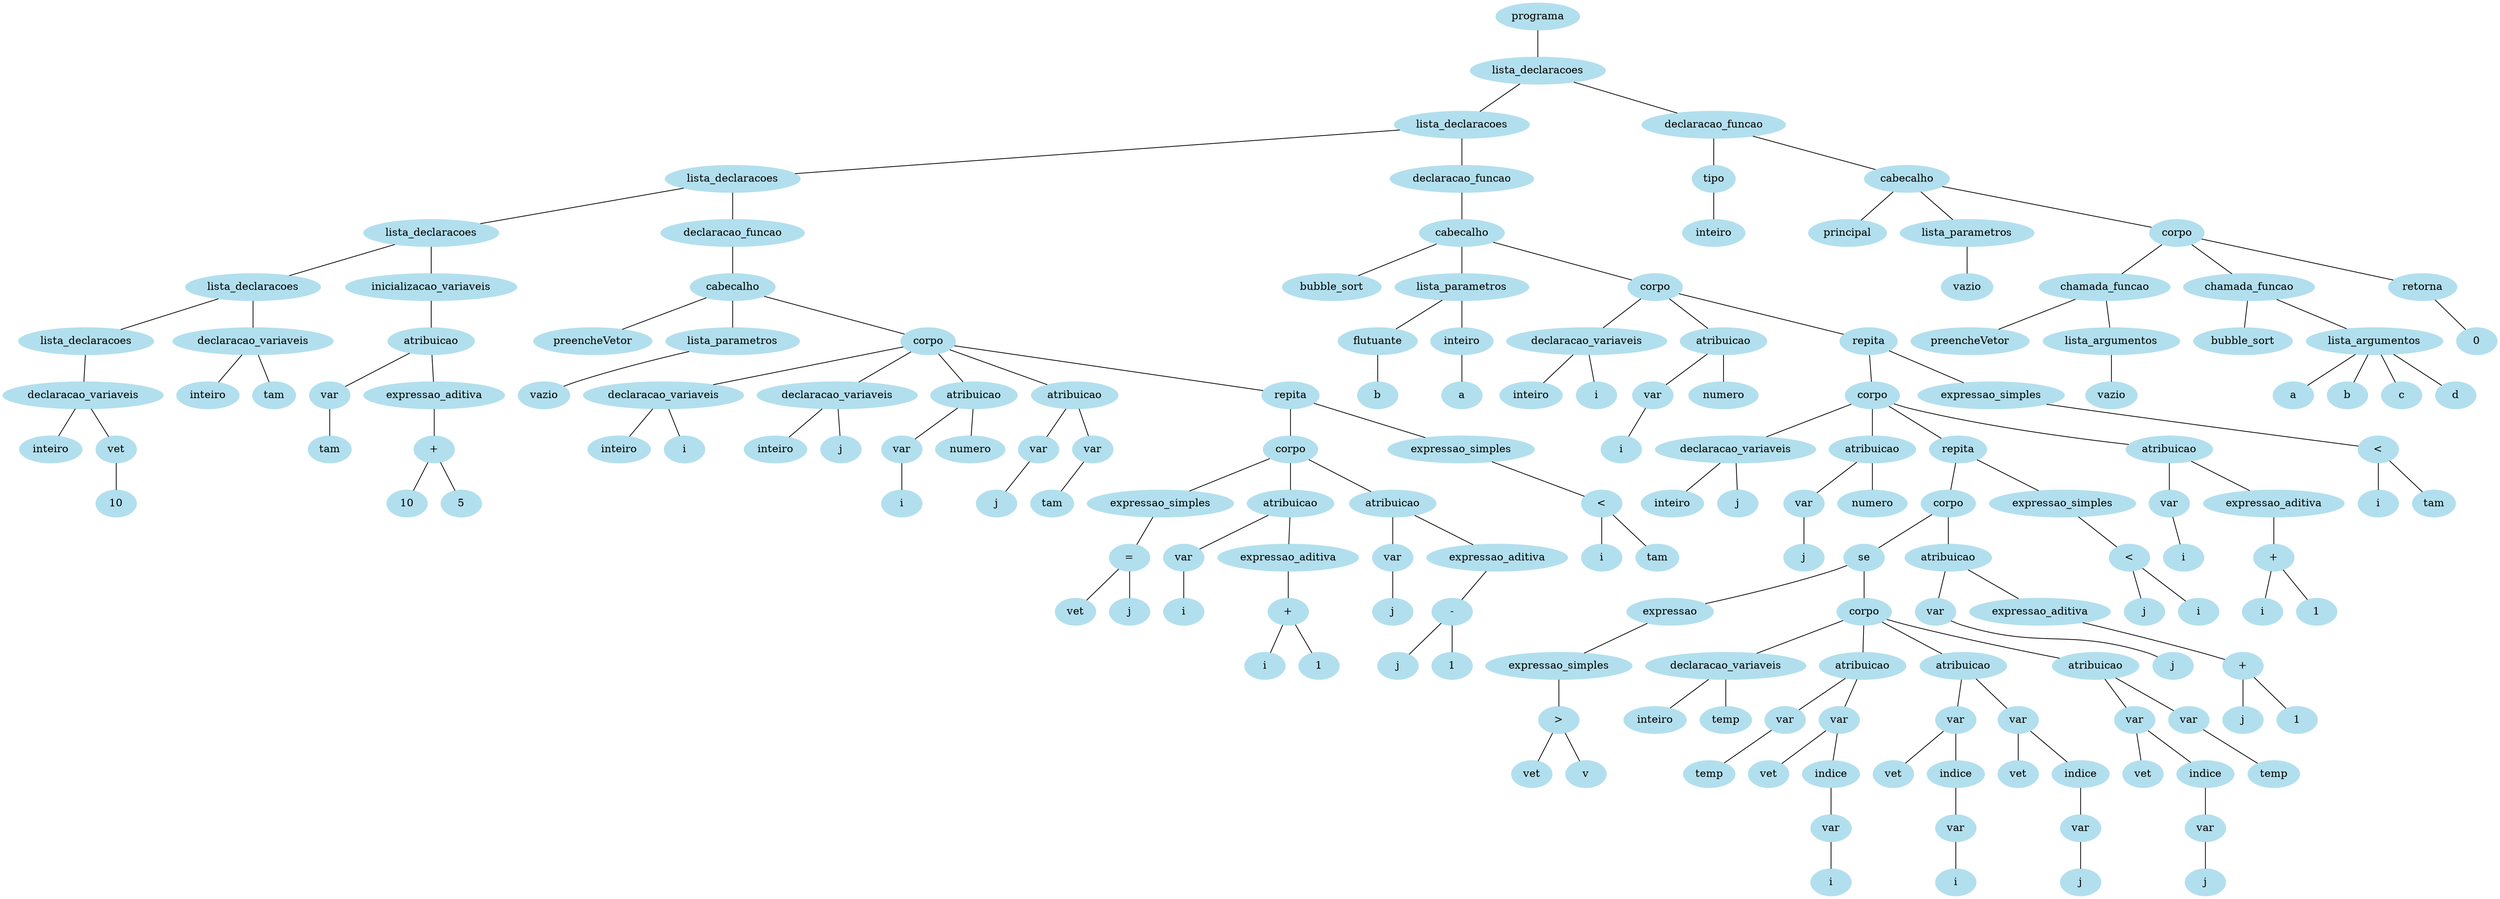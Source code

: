 strict graph G {
	node [color=lightblue2 style=filled]
	51254544 [label=programa]
	51302352 [label=lista_declaracoes]
	51254544 -- 51302352
	51302352 [label=lista_declaracoes]
	51255216 [label=lista_declaracoes]
	51302352 -- 51255216
	51255216 [label=lista_declaracoes]
	51230896 [label=lista_declaracoes]
	51255216 -- 51230896
	51230896 [label=lista_declaracoes]
	51228752 [label=lista_declaracoes]
	51230896 -- 51228752
	51228752 [label=lista_declaracoes]
	51229008 [label=lista_declaracoes]
	51228752 -- 51229008
	51229008 [label=lista_declaracoes]
	51175376 [label=lista_declaracoes]
	51229008 -- 51175376
	51175376 [label=lista_declaracoes]
	51174992 [label=declaracao_variaveis]
	51175376 -- 51174992
	51174992 [label=declaracao_variaveis]
	51298544 [label=inteiro]
	51174992 -- 51298544
	51298544 [label=inteiro]
	51174800 [label=vet]
	51174992 -- 51174800
	51174800 [label=vet]
	51302224 [label=10]
	51174800 -- 51302224
	51302224 [label=10]
	51228848 [label=declaracao_variaveis]
	51229008 -- 51228848
	51228848 [label=declaracao_variaveis]
	51174928 [label=inteiro]
	51228848 -- 51174928
	51174928 [label=inteiro]
	51175344 [label=tam]
	51228848 -- 51175344
	51175344 [label=tam]
	51228944 [label=inicializacao_variaveis]
	51228752 -- 51228944
	51228944 [label=inicializacao_variaveis]
	51229104 [label=atribuicao]
	51228944 -- 51229104
	51229104 [label=atribuicao]
	51174864 [label=var]
	51229104 -- 51174864
	1536639366 [label=tam]
	51174864 -- 1536639366
	51174864 [label=var]
	51229456 [label=expressao_aditiva]
	51229104 -- 51229456
	51229456 [label=expressao_aditiva]
	51229552 [label="+"]
	51229456 -- 51229552
	51229552 [label="+"]
	51229392 [label=10]
	51229552 -- 51229392
	51229392 [label=10]
	51229264 [label=5]
	51229552 -- 51229264
	51229264 [label=5]
	51229488 [label=declaracao_funcao]
	51230896 -- 51229488
	51229488 [label=declaracao_funcao]
	51230800 [label=cabecalho]
	51229488 -- 51230800
	1535536244 [label=preencheVetor]
	51230800 -- 1535536244
	51230800 [label=cabecalho]
	51228880 [label=lista_parametros]
	51230800 -- 51228880
	51228880 [label=lista_parametros]
	51175120 [label=vazio]
	51228880 -- 51175120
	51175120 [label=vazio]
	51254448 [label=corpo]
	51230800 -- 51254448
	51254448 [label=corpo]
	51229680 [label=declaracao_variaveis]
	51254448 -- 51229680
	51229680 [label=declaracao_variaveis]
	51230096 [label=inteiro]
	51229680 -- 51230096
	51230096 [label=inteiro]
	51229776 [label=i]
	51229680 -- 51229776
	51229776 [label=i]
	51230128 [label=declaracao_variaveis]
	51254448 -- 51230128
	51230128 [label=declaracao_variaveis]
	51229712 [label=inteiro]
	51230128 -- 51229712
	51229712 [label=inteiro]
	51229904 [label=j]
	51230128 -- 51229904
	51229904 [label=j]
	51230640 [label=atribuicao]
	51254448 -- 51230640
	51230640 [label=atribuicao]
	51229968 [label=var]
	51230640 -- 51229968
	1126175607 [label=i]
	51229968 -- 1126175607
	51229968 [label=var]
	51230256 [label=numero]
	51230640 -- 51230256
	51230256 [label=numero]
	51231120 [label=atribuicao]
	51254448 -- 51231120
	51231120 [label=atribuicao]
	51230160 [label=var]
	51231120 -- 51230160
	1509541847 [label=j]
	51230160 -- 1509541847
	51230160 [label=var]
	51230480 [label=var]
	51231120 -- 51230480
	1537215447 [label=tam]
	51230480 -- 1537215447
	51230480 [label=var]
	51254512 [label=repita]
	51254448 -- 51254512
	51254512 [label=repita]
	51253936 [label=corpo]
	51254512 -- 51253936
	51253936 [label=corpo]
	51232048 [label=expressao_simples]
	51253936 -- 51232048
	51232048 [label=expressao_simples]
	51232112 [label="="]
	51232048 -- 51232112
	51232112 [label="="]
	51232016 [label=vet]
	51232112 -- 51232016
	51232016 [label=vet]
	51231952 [label=j]
	51232112 -- 51231952
	51231952 [label=j]
	51232496 [label=atribuicao]
	51253936 -- 51232496
	51232496 [label=atribuicao]
	51231312 [label=var]
	51232496 -- 51231312
	1126183049 [label=i]
	51231312 -- 1126183049
	51231312 [label=var]
	51232656 [label=expressao_aditiva]
	51232496 -- 51232656
	51232656 [label=expressao_aditiva]
	51232720 [label="+"]
	51232656 -- 51232720
	51232720 [label="+"]
	51232592 [label=i]
	51232720 -- 51232592
	51232592 [label=i]
	51232528 [label=1]
	51232720 -- 51232528
	51232528 [label=1]
	51253616 [label=atribuicao]
	51253936 -- 51253616
	51253616 [label=atribuicao]
	51232176 [label=var]
	51253616 -- 51232176
	1509554809 [label=j]
	51232176 -- 1509554809
	51232176 [label=var]
	51253776 [label=expressao_aditiva]
	51253616 -- 51253776
	51253776 [label=expressao_aditiva]
	51253840 [label="-"]
	51253776 -- 51253840
	51253840 [label="-"]
	51253712 [label=j]
	51253840 -- 51253712
	51253712 [label=j]
	51253648 [label=1]
	51253840 -- 51253648
	51253648 [label=1]
	51254416 [label=expressao_simples]
	51254512 -- 51254416
	51254416 [label=expressao_simples]
	51253328 [label="<"]
	51254416 -- 51253328
	51253328 [label="<"]
	51254384 [label=i]
	51253328 -- 51254384
	51254384 [label=i]
	51254352 [label=tam]
	51253328 -- 51254352
	51254352 [label=tam]
	51254576 [label=declaracao_funcao]
	51255216 -- 51254576
	51254576 [label=declaracao_funcao]
	51255152 [label=cabecalho]
	51254576 -- 51255152
	1537669523 [label=bubble_sort]
	51255152 -- 1537669523
	51255152 [label=cabecalho]
	51254608 [label=lista_parametros]
	51255152 -- 51254608
	51254608 [label=lista_parametros]
	51254000 [label=flutuante]
	51254608 -- 51254000
	51254000 [label=flutuante]
	51254640 [label=b]
	51254000 -- 51254640
	51254640 [label=b]
	51253744 [label=inteiro]
	51254608 -- 51253744
	51253744 [label=inteiro]
	51254160 [label=a]
	51253744 -- 51254160
	51254160 [label=a]
	51299696 [label=corpo]
	51255152 -- 51299696
	51299696 [label=corpo]
	51254928 [label=declaracao_variaveis]
	51299696 -- 51254928
	51254928 [label=declaracao_variaveis]
	51255056 [label=inteiro]
	51254928 -- 51255056
	51255056 [label=inteiro]
	51254736 [label=i]
	51254928 -- 51254736
	51254736 [label=i]
	51255440 [label=atribuicao]
	51299696 -- 51255440
	51255440 [label=atribuicao]
	51254672 [label=var]
	51255440 -- 51254672
	1126425046 [label=i]
	51254672 -- 1126425046
	51254672 [label=var]
	51255024 [label=numero]
	51255440 -- 51255024
	51255024 [label=numero]
	51299760 [label=repita]
	51299696 -- 51299760
	51299760 [label=repita]
	51299184 [label=corpo]
	51299760 -- 51299184
	51299184 [label=corpo]
	51255728 [label=declaracao_variaveis]
	51299184 -- 51255728
	51255728 [label=declaracao_variaveis]
	51254896 [label=inteiro]
	51255728 -- 51254896
	51254896 [label=inteiro]
	51255472 [label=j]
	51255728 -- 51255472
	51255472 [label=j]
	51256240 [label=atribuicao]
	51299184 -- 51256240
	51256240 [label=atribuicao]
	51255632 [label=var]
	51256240 -- 51255632
	1509798968 [label=j]
	51255632 -- 1509798968
	51255632 [label=var]
	51255824 [label=numero]
	51256240 -- 51255824
	51255824 [label=numero]
	51298608 [label=repita]
	51299184 -- 51298608
	51298608 [label=repita]
	51281680 [label=corpo]
	51298608 -- 51281680
	51281680 [label=corpo]
	51279728 [label=se]
	51281680 -- 51279728
	51279728 [label=se]
	51278096 [label=expressao]
	51279728 -- 51278096
	51278096 [label=expressao]
	51277936 [label=expressao_simples]
	51278096 -- 51277936
	51277936 [label=expressao_simples]
	51256208 [label=">"]
	51277936 -- 51256208
	51256208 [label=">"]
	51277968 [label=vet]
	51256208 -- 51277968
	51277968 [label=vet]
	51278032 [label=v]
	51256208 -- 51278032
	51278032 [label=v]
	51281168 [label=corpo]
	51279728 -- 51281168
	51281168 [label=corpo]
	51278352 [label=declaracao_variaveis]
	51281168 -- 51278352
	51278352 [label=declaracao_variaveis]
	51278544 [label=inteiro]
	51278352 -- 51278544
	51278544 [label=inteiro]
	51278064 [label=temp]
	51278352 -- 51278064
	51278064 [label=temp]
	51279248 [label=atribuicao]
	51281168 -- 51279248
	51279248 [label=atribuicao]
	51278256 [label=var]
	51279248 -- 51278256
	15381574412 [label=temp]
	51278256 -- 15381574412
	51278256 [label=var]
	51278736 [label=var]
	51279248 -- 51278736
	15381648012 [label=vet]
	51278736 -- 15381648012
	51278736 [label=var]
	51278992 [label=indice]
	51278736 -- 51278992
	51278992 [label=indice]
	51278480 [label=var]
	51278992 -- 51278480
	11266495214 [label=i]
	51278480 -- 11266495214
	51278480 [label=var]
	51280304 [label=atribuicao]
	51281168 -- 51280304
	51280304 [label=atribuicao]
	51279376 [label=var]
	51280304 -- 51279376
	15381734412 [label=vet]
	51279376 -- 15381734412
	51279376 [label=var]
	51279600 [label=indice]
	51279376 -- 51279600
	51279600 [label=indice]
	51278320 [label=var]
	51279600 -- 51278320
	11266459214 [label=i]
	51278320 -- 11266459214
	51278320 [label=var]
	51279824 [label=var]
	51280304 -- 51279824
	15381849612 [label=vet]
	51279824 -- 15381849612
	51279824 [label=var]
	51280048 [label=indice]
	51279824 -- 51280048
	51280048 [label=indice]
	51279120 [label=var]
	51280048 -- 51279120
	15100194414 [label=j]
	51279120 -- 15100194414
	51279120 [label=var]
	51281072 [label=atribuicao]
	51281168 -- 51281072
	51281072 [label=atribuicao]
	51280432 [label=var]
	51281072 -- 51280432
	15381941612 [label=vet]
	51280432 -- 15381941612
	51280432 [label=var]
	51280656 [label=indice]
	51280432 -- 51280656
	51280656 [label=indice]
	51278640 [label=var]
	51280656 -- 51278640
	15100126414 [label=j]
	51278640 -- 15100126414
	51278640 [label=var]
	51280176 [label=var]
	51281072 -- 51280176
	15381986412 [label=temp]
	51280176 -- 15381986412
	51280176 [label=var]
	51281360 [label=atribuicao]
	51281680 -- 51281360
	51281360 [label=atribuicao]
	51256432 [label=var]
	51281360 -- 51256432
	15097961610 [label=j]
	51256432 -- 15097961610
	51256432 [label=var]
	51281520 [label=expressao_aditiva]
	51281360 -- 51281520
	51281520 [label=expressao_aditiva]
	51281584 [label="+"]
	51281520 -- 51281584
	51281584 [label="+"]
	51281456 [label=j]
	51281584 -- 51281456
	51281456 [label=j]
	51281392 [label=1]
	51281584 -- 51281392
	51281392 [label=1]
	51298512 [label=expressao_simples]
	51298608 -- 51298512
	51298512 [label=expressao_simples]
	51281104 [label="<"]
	51298512 -- 51281104
	51281104 [label="<"]
	51281840 [label=j]
	51281104 -- 51281840
	51281840 [label=j]
	51281616 [label=i]
	51281104 -- 51281616
	51281616 [label=i]
	51298864 [label=atribuicao]
	51299184 -- 51298864
	51298864 [label=atribuicao]
	51255952 [label=var]
	51298864 -- 51255952
	1126429448 [label=i]
	51255952 -- 1126429448
	51255952 [label=var]
	51299024 [label=expressao_aditiva]
	51298864 -- 51299024
	51299024 [label=expressao_aditiva]
	51281744 [label="+"]
	51299024 -- 51281744
	51281744 [label="+"]
	51281808 [label=i]
	51281744 -- 51281808
	51281808 [label=i]
	51278000 [label=1]
	51281744 -- 51278000
	51278000 [label=1]
	51299664 [label=expressao_simples]
	51299760 -- 51299664
	51299664 [label=expressao_simples]
	51280784 [label="<"]
	51299664 -- 51280784
	51280784 [label="<"]
	51281488 [label=i]
	51280784 -- 51281488
	51281488 [label=i]
	51281904 [label=tam]
	51280784 -- 51281904
	51281904 [label=tam]
	51302032 [label=declaracao_funcao]
	51302352 -- 51302032
	51302032 [label=declaracao_funcao]
	51229648 [label=tipo]
	51302032 -- 51229648
	1537892402 [label=inteiro]
	51229648 -- 1537892402
	51229648 [label=tipo]
	51301904 [label=cabecalho]
	51302032 -- 51301904
	1538654722 [label=principal]
	51301904 -- 1538654722
	51301904 [label=cabecalho]
	51299824 [label=lista_parametros]
	51301904 -- 51299824
	51299824 [label=lista_parametros]
	51299888 [label=vazio]
	51299824 -- 51299888
	51299888 [label=vazio]
	51302256 [label=corpo]
	51301904 -- 51302256
	51302256 [label=corpo]
	51253392 [label=chamada_funcao]
	51302256 -- 51253392
	1538165204 [label=preencheVetor]
	51253392 -- 1538165204
	51253392 [label=chamada_funcao]
	51299952 [label=lista_argumentos]
	51253392 -- 51299952
	51299952 [label=lista_argumentos]
	51300112 [label=vazio]
	51299952 -- 51300112
	51300112 [label=vazio]
	51301392 [label=chamada_funcao]
	51302256 -- 51301392
	1538647204 [label=bubble_sort]
	51301392 -- 1538647204
	51301392 [label=chamada_funcao]
	51301616 [label=lista_argumentos]
	51301392 -- 51301616
	51301616 [label=lista_argumentos]
	51280752 [label=a]
	51301616 -- 51280752
	51280752 [label=a]
	51281200 [label=b]
	51301616 -- 51281200
	51281200 [label=b]
	51281264 [label=c]
	51301616 -- 51281264
	51281264 [label=c]
	51281328 [label=d]
	51301616 -- 51281328
	51281328 [label=d]
	51302192 [label=retorna]
	51302256 -- 51302192
	51302192 [label=retorna]
	51281296 [label=0]
	51302192 -- 51281296
	51281296 [label=0]
}
